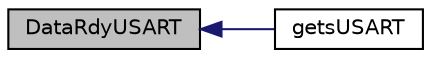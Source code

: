 digraph "DataRdyUSART"
{
  edge [fontname="Helvetica",fontsize="10",labelfontname="Helvetica",labelfontsize="10"];
  node [fontname="Helvetica",fontsize="10",shape=record];
  rankdir="LR";
  Node1 [label="DataRdyUSART",height=0.2,width=0.4,color="black", fillcolor="grey75", style="filled", fontcolor="black"];
  Node1 -> Node2 [dir="back",color="midnightblue",fontsize="10",style="solid",fontname="Helvetica"];
  Node2 [label="getsUSART",height=0.2,width=0.4,color="black", fillcolor="white", style="filled",URL="$_u_a_r_t_8c.html#a4d9a01a87435a907d73fed0996534532"];
}
